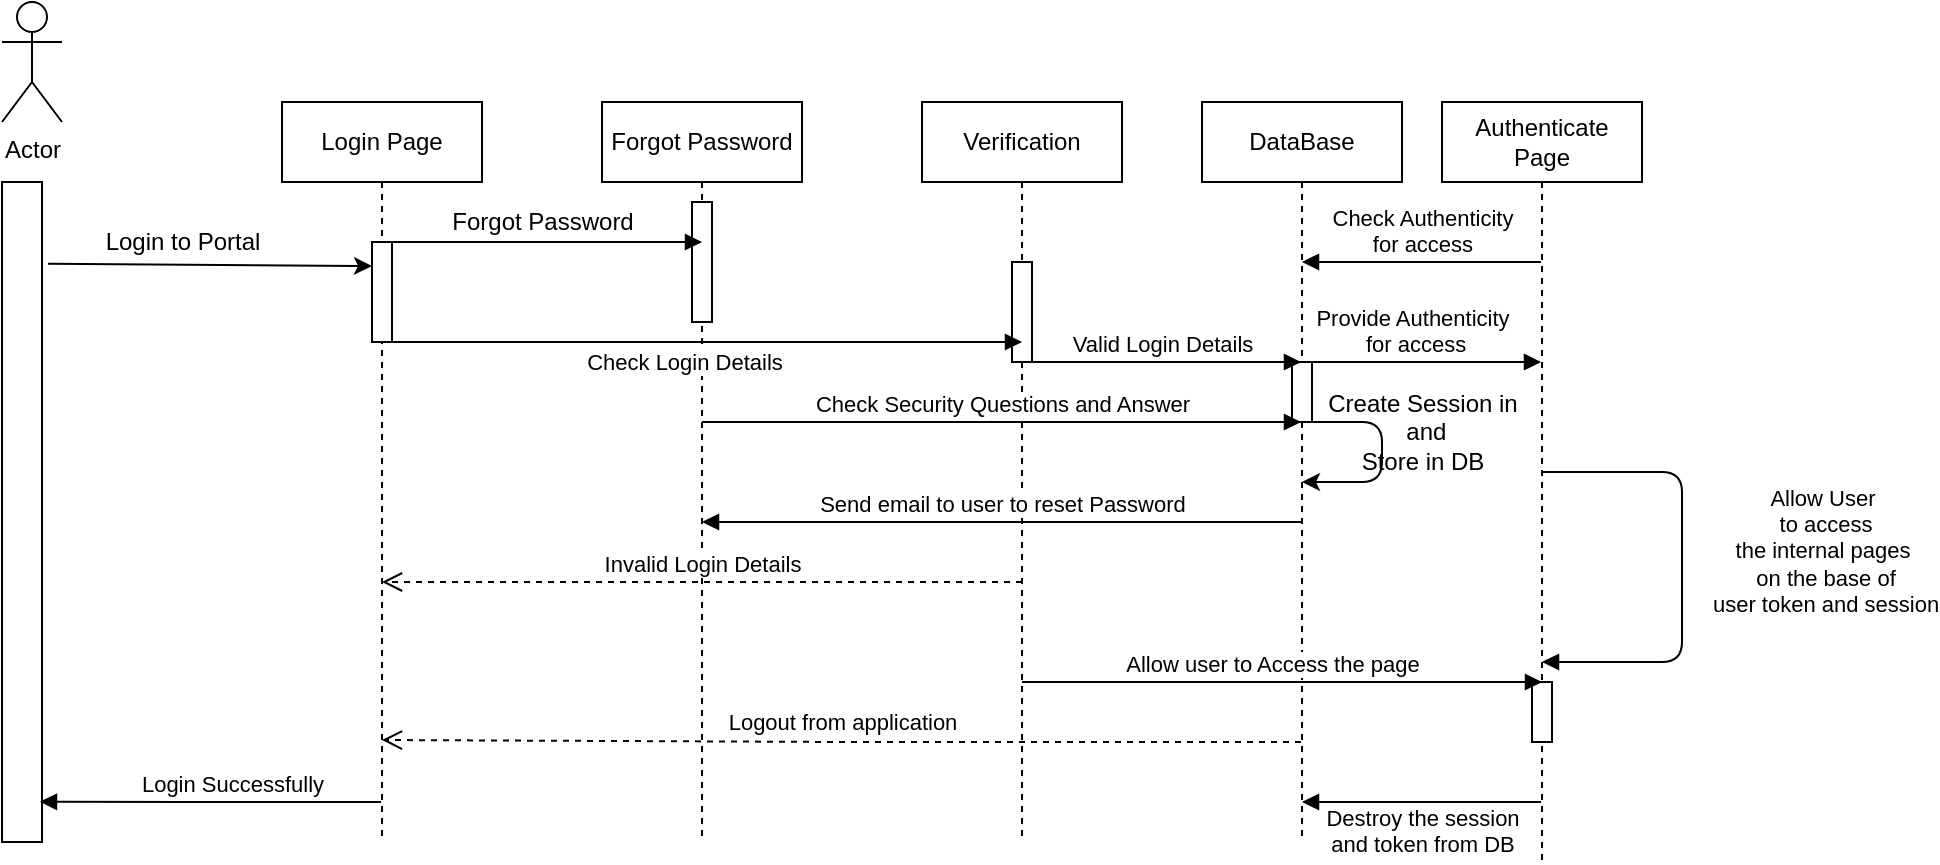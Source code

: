 <mxfile version="14.7.9" type="github" pages="2">
  <diagram id="kgpKYQtTHZ0yAKxKKP6v" name="Page-1">
    <mxGraphModel dx="868" dy="482" grid="1" gridSize="10" guides="1" tooltips="1" connect="1" arrows="1" fold="1" page="1" pageScale="1" pageWidth="850" pageHeight="1100" math="0" shadow="0">
      <root>
        <mxCell id="0" />
        <mxCell id="1" parent="0" />
        <mxCell id="Yn7c1xx_1GXDkIErCUob-1" value="Actor" style="shape=umlActor;verticalLabelPosition=bottom;verticalAlign=top;html=1;outlineConnect=0;" vertex="1" parent="1">
          <mxGeometry x="40" y="70" width="30" height="60" as="geometry" />
        </mxCell>
        <mxCell id="Yn7c1xx_1GXDkIErCUob-3" value="" style="html=1;points=[];perimeter=orthogonalPerimeter;" vertex="1" parent="1">
          <mxGeometry x="40" y="160" width="20" height="330" as="geometry" />
        </mxCell>
        <mxCell id="Yn7c1xx_1GXDkIErCUob-4" value="" style="endArrow=classic;html=1;exitX=1.15;exitY=0.124;exitDx=0;exitDy=0;exitPerimeter=0;entryX=0;entryY=0.24;entryDx=0;entryDy=0;entryPerimeter=0;" edge="1" parent="1" source="Yn7c1xx_1GXDkIErCUob-3" target="Yn7c1xx_1GXDkIErCUob-20">
          <mxGeometry width="50" height="50" relative="1" as="geometry">
            <mxPoint x="80" y="200" as="sourcePoint" />
            <mxPoint x="200" y="200" as="targetPoint" />
          </mxGeometry>
        </mxCell>
        <mxCell id="Yn7c1xx_1GXDkIErCUob-11" value="Login Page" style="shape=umlLifeline;perimeter=lifelinePerimeter;whiteSpace=wrap;html=1;container=1;collapsible=0;recursiveResize=0;outlineConnect=0;" vertex="1" parent="1">
          <mxGeometry x="180" y="120" width="100" height="370" as="geometry" />
        </mxCell>
        <mxCell id="Yn7c1xx_1GXDkIErCUob-12" value="Forgot Password" style="shape=umlLifeline;perimeter=lifelinePerimeter;whiteSpace=wrap;html=1;container=1;collapsible=0;recursiveResize=0;outlineConnect=0;" vertex="1" parent="1">
          <mxGeometry x="340" y="120" width="100" height="370" as="geometry" />
        </mxCell>
        <mxCell id="Yn7c1xx_1GXDkIErCUob-22" value="" style="html=1;points=[];perimeter=orthogonalPerimeter;" vertex="1" parent="Yn7c1xx_1GXDkIErCUob-12">
          <mxGeometry x="45" y="50" width="10" height="60" as="geometry" />
        </mxCell>
        <mxCell id="Yn7c1xx_1GXDkIErCUob-13" value="Verification" style="shape=umlLifeline;perimeter=lifelinePerimeter;whiteSpace=wrap;html=1;container=1;collapsible=0;recursiveResize=0;outlineConnect=0;" vertex="1" parent="1">
          <mxGeometry x="500" y="120" width="100" height="370" as="geometry" />
        </mxCell>
        <mxCell id="Yn7c1xx_1GXDkIErCUob-14" value="DataBase" style="shape=umlLifeline;perimeter=lifelinePerimeter;whiteSpace=wrap;html=1;container=1;collapsible=0;recursiveResize=0;outlineConnect=0;" vertex="1" parent="1">
          <mxGeometry x="640" y="120" width="100" height="370" as="geometry" />
        </mxCell>
        <mxCell id="Yn7c1xx_1GXDkIErCUob-48" value="Provide Authenticity&lt;br&gt;&amp;nbsp;for access" style="html=1;verticalAlign=bottom;endArrow=block;" edge="1" parent="Yn7c1xx_1GXDkIErCUob-14" target="Yn7c1xx_1GXDkIErCUob-15">
          <mxGeometry x="-0.087" width="80" relative="1" as="geometry">
            <mxPoint x="50" y="130" as="sourcePoint" />
            <mxPoint x="140" y="120" as="targetPoint" />
            <Array as="points">
              <mxPoint x="70" y="130" />
              <mxPoint x="90" y="130" />
            </Array>
            <mxPoint as="offset" />
          </mxGeometry>
        </mxCell>
        <mxCell id="Yn7c1xx_1GXDkIErCUob-15" value="Authenticate Page" style="shape=umlLifeline;perimeter=lifelinePerimeter;whiteSpace=wrap;html=1;container=1;collapsible=0;recursiveResize=0;outlineConnect=0;" vertex="1" parent="1">
          <mxGeometry x="760" y="120" width="100" height="380" as="geometry" />
        </mxCell>
        <mxCell id="Yn7c1xx_1GXDkIErCUob-51" value="" style="html=1;points=[];perimeter=orthogonalPerimeter;" vertex="1" parent="Yn7c1xx_1GXDkIErCUob-15">
          <mxGeometry x="45" y="290" width="10" height="30" as="geometry" />
        </mxCell>
        <mxCell id="Yn7c1xx_1GXDkIErCUob-20" value="" style="html=1;points=[];perimeter=orthogonalPerimeter;" vertex="1" parent="1">
          <mxGeometry x="225" y="190" width="10" height="50" as="geometry" />
        </mxCell>
        <mxCell id="Yn7c1xx_1GXDkIErCUob-23" value="Login to Portal" style="text;html=1;align=center;verticalAlign=middle;resizable=0;points=[];autosize=1;strokeColor=none;" vertex="1" parent="1">
          <mxGeometry x="85" y="180" width="90" height="20" as="geometry" />
        </mxCell>
        <mxCell id="Yn7c1xx_1GXDkIErCUob-28" value="" style="html=1;verticalAlign=bottom;endArrow=block;" edge="1" parent="1" source="Yn7c1xx_1GXDkIErCUob-11">
          <mxGeometry x="1" y="575" width="80" relative="1" as="geometry">
            <mxPoint x="270" y="189.5" as="sourcePoint" />
            <mxPoint x="390" y="190" as="targetPoint" />
            <Array as="points">
              <mxPoint x="310" y="190" />
            </Array>
            <mxPoint x="571" y="505" as="offset" />
          </mxGeometry>
        </mxCell>
        <mxCell id="Yn7c1xx_1GXDkIErCUob-30" value="Forgot Password" style="text;html=1;align=center;verticalAlign=middle;resizable=0;points=[];autosize=1;strokeColor=none;" vertex="1" parent="1">
          <mxGeometry x="255" y="170" width="110" height="20" as="geometry" />
        </mxCell>
        <mxCell id="Yn7c1xx_1GXDkIErCUob-31" value="" style="html=1;points=[];perimeter=orthogonalPerimeter;" vertex="1" parent="1">
          <mxGeometry x="545" y="200" width="10" height="50" as="geometry" />
        </mxCell>
        <mxCell id="Yn7c1xx_1GXDkIErCUob-32" value="" style="html=1;verticalAlign=bottom;endArrow=block;" edge="1" parent="1" source="Yn7c1xx_1GXDkIErCUob-11">
          <mxGeometry x="1" y="424" width="80" relative="1" as="geometry">
            <mxPoint x="480" y="240" as="sourcePoint" />
            <mxPoint x="550" y="240" as="targetPoint" />
            <mxPoint x="400" y="284" as="offset" />
          </mxGeometry>
        </mxCell>
        <mxCell id="Yn7c1xx_1GXDkIErCUob-33" value="Check Login Details" style="edgeLabel;html=1;align=center;verticalAlign=middle;resizable=0;points=[];" vertex="1" connectable="0" parent="Yn7c1xx_1GXDkIErCUob-32">
          <mxGeometry x="-0.304" y="4" relative="1" as="geometry">
            <mxPoint x="39" y="14" as="offset" />
          </mxGeometry>
        </mxCell>
        <mxCell id="Yn7c1xx_1GXDkIErCUob-34" value="" style="html=1;points=[];perimeter=orthogonalPerimeter;" vertex="1" parent="1">
          <mxGeometry x="685" y="250" width="10" height="30" as="geometry" />
        </mxCell>
        <mxCell id="Yn7c1xx_1GXDkIErCUob-36" value="Login Successfully" style="html=1;verticalAlign=bottom;endArrow=block;entryX=0.95;entryY=0.939;entryDx=0;entryDy=0;entryPerimeter=0;" edge="1" parent="1" source="Yn7c1xx_1GXDkIErCUob-11" target="Yn7c1xx_1GXDkIErCUob-3">
          <mxGeometry x="-0.125" width="80" relative="1" as="geometry">
            <mxPoint x="220" y="410" as="sourcePoint" />
            <mxPoint x="60" y="410" as="targetPoint" />
            <Array as="points">
              <mxPoint x="140" y="470" />
            </Array>
            <mxPoint as="offset" />
          </mxGeometry>
        </mxCell>
        <mxCell id="Yn7c1xx_1GXDkIErCUob-37" value="Check Security Questions and Answer" style="html=1;verticalAlign=bottom;endArrow=block;" edge="1" parent="1" source="Yn7c1xx_1GXDkIErCUob-12" target="Yn7c1xx_1GXDkIErCUob-14">
          <mxGeometry width="80" relative="1" as="geometry">
            <mxPoint x="410" y="280" as="sourcePoint" />
            <mxPoint x="490" y="280" as="targetPoint" />
            <Array as="points">
              <mxPoint x="510" y="280" />
            </Array>
          </mxGeometry>
        </mxCell>
        <mxCell id="Yn7c1xx_1GXDkIErCUob-41" value="" style="edgeStyle=segmentEdgeStyle;endArrow=classic;html=1;" edge="1" parent="1">
          <mxGeometry width="50" height="50" relative="1" as="geometry">
            <mxPoint x="695" y="280" as="sourcePoint" />
            <mxPoint x="690" y="310" as="targetPoint" />
            <Array as="points">
              <mxPoint x="730" y="280" />
              <mxPoint x="730" y="310" />
            </Array>
          </mxGeometry>
        </mxCell>
        <mxCell id="Yn7c1xx_1GXDkIErCUob-42" value="Create Session in&lt;br&gt;&amp;nbsp;and &lt;br&gt;Store in DB" style="text;html=1;align=center;verticalAlign=middle;resizable=0;points=[];autosize=1;strokeColor=none;" vertex="1" parent="1">
          <mxGeometry x="695" y="260" width="110" height="50" as="geometry" />
        </mxCell>
        <mxCell id="Yn7c1xx_1GXDkIErCUob-44" value="Send email to user to reset Password" style="html=1;verticalAlign=bottom;endArrow=block;" edge="1" parent="1" source="Yn7c1xx_1GXDkIErCUob-14" target="Yn7c1xx_1GXDkIErCUob-12">
          <mxGeometry width="80" relative="1" as="geometry">
            <mxPoint x="610" y="320" as="sourcePoint" />
            <mxPoint x="690" y="320" as="targetPoint" />
            <Array as="points">
              <mxPoint x="650" y="330" />
            </Array>
          </mxGeometry>
        </mxCell>
        <mxCell id="Yn7c1xx_1GXDkIErCUob-45" value="Invalid Login Details" style="html=1;verticalAlign=bottom;endArrow=open;dashed=1;endSize=8;" edge="1" parent="1" target="Yn7c1xx_1GXDkIErCUob-11">
          <mxGeometry relative="1" as="geometry">
            <mxPoint x="550" y="360" as="sourcePoint" />
            <mxPoint x="460" y="360" as="targetPoint" />
          </mxGeometry>
        </mxCell>
        <mxCell id="Yn7c1xx_1GXDkIErCUob-46" value="Logout from application" style="html=1;verticalAlign=bottom;endArrow=open;dashed=1;endSize=8;" edge="1" parent="1" source="Yn7c1xx_1GXDkIErCUob-14">
          <mxGeometry x="-0.001" y="-1" relative="1" as="geometry">
            <mxPoint x="380" y="440" as="sourcePoint" />
            <mxPoint x="230" y="439" as="targetPoint" />
            <Array as="points">
              <mxPoint x="460" y="440" />
            </Array>
            <mxPoint as="offset" />
          </mxGeometry>
        </mxCell>
        <mxCell id="Yn7c1xx_1GXDkIErCUob-50" value="Allow User&lt;br&gt;&amp;nbsp;to access &lt;br&gt;the internal pages&lt;br&gt;&amp;nbsp;on the base of&lt;br&gt;&amp;nbsp;user token and session" style="html=1;verticalAlign=bottom;endArrow=block;" edge="1" parent="1" target="Yn7c1xx_1GXDkIErCUob-15">
          <mxGeometry x="0.231" y="70" width="80" relative="1" as="geometry">
            <mxPoint x="810" y="305" as="sourcePoint" />
            <mxPoint x="880" y="380" as="targetPoint" />
            <Array as="points">
              <mxPoint x="880" y="305" />
              <mxPoint x="880" y="360" />
              <mxPoint x="880" y="400" />
            </Array>
            <mxPoint as="offset" />
          </mxGeometry>
        </mxCell>
        <mxCell id="Yn7c1xx_1GXDkIErCUob-54" value="Allow user to Access the page" style="html=1;verticalAlign=bottom;endArrow=block;" edge="1" parent="1" source="Yn7c1xx_1GXDkIErCUob-13">
          <mxGeometry x="-0.038" width="80" relative="1" as="geometry">
            <mxPoint x="570" y="410" as="sourcePoint" />
            <mxPoint x="810" y="410" as="targetPoint" />
            <Array as="points" />
            <mxPoint as="offset" />
          </mxGeometry>
        </mxCell>
        <mxCell id="Yn7c1xx_1GXDkIErCUob-57" value="Destroy the session&lt;br&gt;and token from DB" style="html=1;verticalAlign=bottom;endArrow=block;" edge="1" parent="1" source="Yn7c1xx_1GXDkIErCUob-15">
          <mxGeometry x="-0.004" y="30" width="80" relative="1" as="geometry">
            <mxPoint x="725" y="470" as="sourcePoint" />
            <mxPoint x="690" y="470" as="targetPoint" />
            <Array as="points">
              <mxPoint x="720" y="470" />
            </Array>
            <mxPoint as="offset" />
          </mxGeometry>
        </mxCell>
        <mxCell id="Yn7c1xx_1GXDkIErCUob-58" value="Check Authenticity&lt;br&gt;for access" style="html=1;verticalAlign=bottom;endArrow=block;" edge="1" parent="1" source="Yn7c1xx_1GXDkIErCUob-15" target="Yn7c1xx_1GXDkIErCUob-14">
          <mxGeometry width="80" relative="1" as="geometry">
            <mxPoint x="720" y="200" as="sourcePoint" />
            <mxPoint x="800" y="200" as="targetPoint" />
            <Array as="points">
              <mxPoint x="770" y="200" />
            </Array>
          </mxGeometry>
        </mxCell>
        <mxCell id="Yn7c1xx_1GXDkIErCUob-59" value="Valid Login Details" style="html=1;verticalAlign=bottom;endArrow=block;" edge="1" parent="1" source="Yn7c1xx_1GXDkIErCUob-13" target="Yn7c1xx_1GXDkIErCUob-14">
          <mxGeometry width="80" relative="1" as="geometry">
            <mxPoint x="590" y="250" as="sourcePoint" />
            <mxPoint x="680" y="250" as="targetPoint" />
            <Array as="points">
              <mxPoint x="640" y="250" />
            </Array>
          </mxGeometry>
        </mxCell>
      </root>
    </mxGraphModel>
  </diagram>
  <diagram id="VTGl8NqLgWCB8UrWqcO_" name="Page-2">
    <mxGraphModel dx="868" dy="482" grid="1" gridSize="10" guides="1" tooltips="1" connect="1" arrows="1" fold="1" page="1" pageScale="1" pageWidth="850" pageHeight="1100" math="0" shadow="0">
      <root>
        <mxCell id="RkgZLWViTRwZLOCTPBHL-0" />
        <mxCell id="RkgZLWViTRwZLOCTPBHL-1" parent="RkgZLWViTRwZLOCTPBHL-0" />
      </root>
    </mxGraphModel>
  </diagram>
</mxfile>
